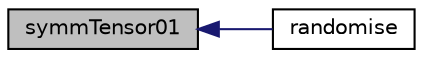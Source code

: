 digraph "symmTensor01"
{
  bgcolor="transparent";
  edge [fontname="Helvetica",fontsize="10",labelfontname="Helvetica",labelfontsize="10"];
  node [fontname="Helvetica",fontsize="10",shape=record];
  rankdir="LR";
  Node458 [label="symmTensor01",height=0.2,width=0.4,color="black", fillcolor="grey75", style="filled", fontcolor="black"];
  Node458 -> Node459 [dir="back",color="midnightblue",fontsize="10",style="solid",fontname="Helvetica"];
  Node459 [label="randomise",height=0.2,width=0.4,color="black",URL="$a29345.html#a6a72cd6a483de507b3c2482fbbf93e86"];
}
